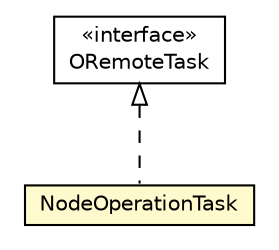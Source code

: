 #!/usr/local/bin/dot
#
# Class diagram 
# Generated by UMLGraph version R5_6-24-gf6e263 (http://www.umlgraph.org/)
#

digraph G {
	edge [fontname="Helvetica",fontsize=10,labelfontname="Helvetica",labelfontsize=10];
	node [fontname="Helvetica",fontsize=10,shape=plaintext];
	nodesep=0.25;
	ranksep=0.5;
	// com.orientechnologies.orient.server.distributed.operation.NodeOperationTask
	c1157730 [label=<<table title="com.orientechnologies.orient.server.distributed.operation.NodeOperationTask" border="0" cellborder="1" cellspacing="0" cellpadding="2" port="p" bgcolor="lemonChiffon" href="./NodeOperationTask.html">
		<tr><td><table border="0" cellspacing="0" cellpadding="1">
<tr><td align="center" balign="center"> NodeOperationTask </td></tr>
		</table></td></tr>
		</table>>, URL="./NodeOperationTask.html", fontname="Helvetica", fontcolor="black", fontsize=10.0];
	// com.orientechnologies.orient.server.distributed.task.ORemoteTask
	c1157738 [label=<<table title="com.orientechnologies.orient.server.distributed.task.ORemoteTask" border="0" cellborder="1" cellspacing="0" cellpadding="2" port="p" href="../task/ORemoteTask.html">
		<tr><td><table border="0" cellspacing="0" cellpadding="1">
<tr><td align="center" balign="center"> &#171;interface&#187; </td></tr>
<tr><td align="center" balign="center"> ORemoteTask </td></tr>
		</table></td></tr>
		</table>>, URL="../task/ORemoteTask.html", fontname="Helvetica", fontcolor="black", fontsize=10.0];
	//com.orientechnologies.orient.server.distributed.operation.NodeOperationTask implements com.orientechnologies.orient.server.distributed.task.ORemoteTask
	c1157738:p -> c1157730:p [dir=back,arrowtail=empty,style=dashed];
}


